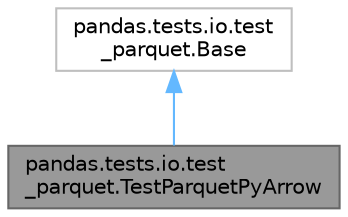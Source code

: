 digraph "pandas.tests.io.test_parquet.TestParquetPyArrow"
{
 // LATEX_PDF_SIZE
  bgcolor="transparent";
  edge [fontname=Helvetica,fontsize=10,labelfontname=Helvetica,labelfontsize=10];
  node [fontname=Helvetica,fontsize=10,shape=box,height=0.2,width=0.4];
  Node1 [id="Node000001",label="pandas.tests.io.test\l_parquet.TestParquetPyArrow",height=0.2,width=0.4,color="gray40", fillcolor="grey60", style="filled", fontcolor="black",tooltip=" "];
  Node2 -> Node1 [id="edge1_Node000001_Node000002",dir="back",color="steelblue1",style="solid",tooltip=" "];
  Node2 [id="Node000002",label="pandas.tests.io.test\l_parquet.Base",height=0.2,width=0.4,color="grey75", fillcolor="white", style="filled",URL="$dd/d9d/classpandas_1_1tests_1_1io_1_1test__parquet_1_1Base.html",tooltip=" "];
}
